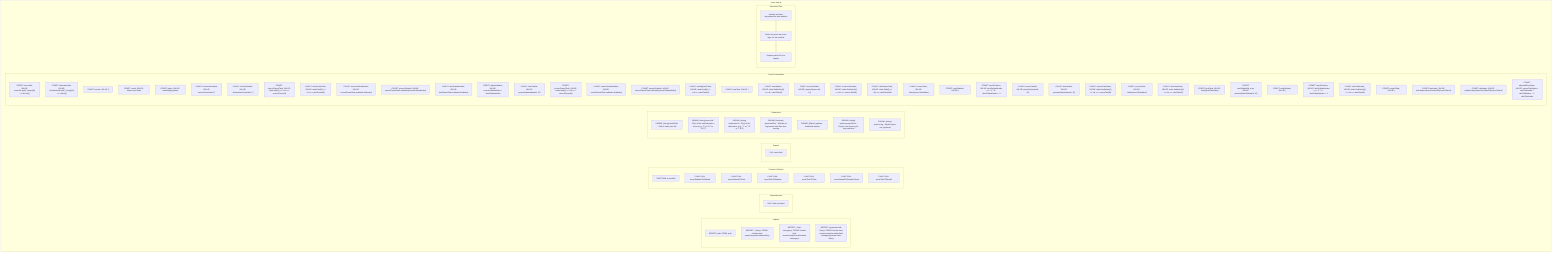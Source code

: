 flowchart TB
    subgraph Imports["Imports"]
        I1["IMPORT: path, FROM: path"]
        I2["IMPORT: ../utils.js, FROM: /claude-task-master/scripts/modules/utils.js"]
        I3["IMPORT: ../task-manager.js, FROM: /claude-task-master/scripts/modules/task-manager.js"]
        I4["IMPORT: ./generate-task-files.js, FROM: /claude-task-master/scripts/modules/task-manager/generate-task-files.js"]
    end
    subgraph Dependencies["Dependencies"]
        D1["DEP: Path resolution"]
    end
    subgraph FunctionsDefined["Functions Defined"]
        FU1["FUNCTION: moveTask"]
        FU2["FUNCTION: moveSubtaskToSubtask"]
        FU3["FUNCTION: moveSubtaskToTask"]
        FU4["FUNCTION: moveTaskToSubtask"]
        FU5["FUNCTION: moveTaskToTask"]
        FU6["FUNCTION: moveSubtaskToAnotherParent"]
        FU7["FUNCTION: moveTaskToNewId"]
    end
    subgraph Exports["Exports"]
        E1["EXP: moveTask"]
    end
    subgraph Parameters["Parameters"]
        P1["PARAM: {string} tasksPath - Path to tasks.json file"]
        P2["PARAM: {string} sourceId - ID(s) of the task/subtask to move (e.g., '5' or '5.2' or '5,6,7')"]
        P3["PARAM: {string} destinationId - ID(s) of the destination (e.g., '7' or '7.3' or '7,8,9')"]
        P4["PARAM: {boolean} generateFiles - Whether to regenerate task files after moving"]
        P5["PARAM: {Object} options - Additional options"]
        P6["PARAM: {string} options.projectRoot - Project root directory for tag resolution"]
        P7["PARAM: {string} options.tag - Explicit tag to use (optional)"]
    end
    subgraph Constants["Const Declarations"]
        C1["CONST: sourceIds, VALUE: sourceId.split(',').map((id) => id.trim())"]
        C2["CONST: destinationIds, VALUE: destinationId.split(',').map((id) => id.trim())"]
        C3["CONST: results, VALUE: []"]
        C4["CONST: result, VALUE: await moveTask("]
        C5["CONST: tasks, VALUE: rawData[tag].tasks"]
        C6["CONST: isSourceSubtask, VALUE: sourceId.includes('.')"]
        C7["CONST: isDestSubtask, VALUE: destinationId.includes('.')"]
        C8["CONST: sourceParentTask, VALUE: tasks.find((t) => t.id === sourceParentId)"]
        C9["CONST: destParentTask, VALUE: tasks.find((t) => t.id === destParentId)"]
        C10["CONST: sourceSubtaskIndex, VALUE: sourceParentTask.subtasks.findIndex("]
        C11["CONST: sourceSubtask, VALUE: sourceParentTask.subtasks[sourceSubtaskIndex]"]
        C12["CONST: destSubtaskIndex, VALUE: destParentTask.subtasks.findIndex("]
        C13["CONST: adjustedIndex, VALUE: sourceSubtaskIndex < destSubtaskIndex"]
        C14["CONST: destTaskId, VALUE: parseInt(destinationId, 10)"]
        C15["CONST: sourceParentTask, VALUE: tasks.find((t) => t.id === sourceParentId)"]
        C16["CONST: sourceSubtaskIndex, VALUE: sourceParentTask.subtasks.findIndex("]
        C17["CONST: sourceSubtask, VALUE: sourceParentTask.subtasks[sourceSubtaskIndex]"]
        C18["CONST: existingDestTask, VALUE: tasks.find((t) => t.id === destTaskId)"]
        C19["CONST: newTask, VALUE: {"]
        C20["CONST: insertIndex, VALUE: tasks.findIndex((t) => t.id > destTaskId)"]
        C21["CONST: sourceTaskId, VALUE: parseInt(sourceId, 10)"]
        C22["CONST: sourceTaskIndex, VALUE: tasks.findIndex((t) => t.id === sourceTaskId)"]
        C23["CONST: destParentTask, VALUE: tasks.find((t) => t.id === destParentId)"]
        C24["CONST: sourceTask, VALUE: tasks[sourceTaskIndex]"]
        C25["CONST: newSubtask, VALUE: {"]
        C26["CONST: insertPosition, VALUE: destSubtaskIndex === -1 ? 0 : destSubtaskIndex + 1"]
        C27["CONST: sourceTaskId, VALUE: parseInt(sourceId, 10)"]
        C28["CONST: destTaskId, VALUE: parseInt(destinationId, 10)"]
        C29["CONST: sourceTaskIndex, VALUE: tasks.findIndex((t) => t.id === sourceTaskId)"]
        C30["CONST: sourceTask, VALUE: tasks[sourceTaskIndex]"]
        C31["CONST: destTaskIndex, VALUE: tasks.findIndex((t) => t.id === destTaskId)"]
        C32["CONST: destTask, VALUE: tasks[destTaskIndex]"]
        C33["CONST: destSubtaskId_num, VALUE: parseInt(destSubtaskId, 10)"]
        C34["CONST: newSubtask, VALUE: {"]
        C35["CONST: insertPosition, VALUE: destSubtaskIndex === -1 ? 0 : destSubtaskIndex + 1"]
        C36["CONST: destTaskIndex, VALUE: tasks.findIndex((t) => t.id === destTaskId)"]
        C37["CONST: movedTask, VALUE: {"]
        C38["CONST: depIndex, VALUE: task.dependencies.indexOf(sourceTask.id)"]
        C39["CONST: depIndex, VALUE: subtask.dependencies.indexOf(sourceTask.id)"]
        C40["CONST: adjustedDestIndex, VALUE: sourceTaskIndex < destTaskIndex ? destTaskIndex - 1 : destTaskIndex"]
    end
    subgraph ExecutionFlow["Execution Flow"]
        FL1["Identify and load dependencies and modules"]
        FL2["Define functions and core logic for this module"]
        FL3["Expose public API via exports"]
    end
    subgraph FileName["move-task.js"]
        Imports
        Dependencies
        FunctionsDefined
        Exports
        Parameters
        Constants
        ExecutionFlow
    end
    FL1 --> FL2
    FL2 --> FL3